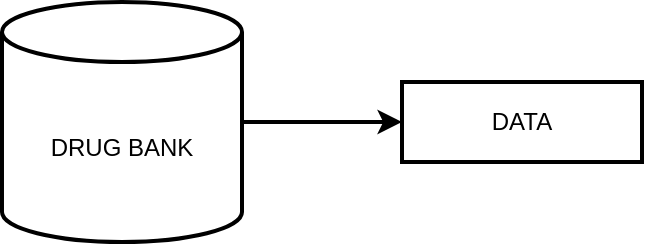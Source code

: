 <mxfile version="24.4.4" type="github">
  <diagram name="Page-1" id="hJHd14-4e5wRIhYZ_Rdc">
    <mxGraphModel dx="1048" dy="573" grid="1" gridSize="10" guides="1" tooltips="1" connect="1" arrows="1" fold="1" page="1" pageScale="1" pageWidth="850" pageHeight="1100" math="0" shadow="0">
      <root>
        <mxCell id="0" />
        <mxCell id="1" parent="0" />
        <mxCell id="3kXMrM67--8-R402w1wY-3" style="edgeStyle=orthogonalEdgeStyle;rounded=0;orthogonalLoop=1;jettySize=auto;html=1;entryX=0;entryY=0.5;entryDx=0;entryDy=0;strokeWidth=2;" edge="1" parent="1" source="3kXMrM67--8-R402w1wY-1" target="3kXMrM67--8-R402w1wY-2">
          <mxGeometry relative="1" as="geometry" />
        </mxCell>
        <mxCell id="3kXMrM67--8-R402w1wY-1" value="DRUG BANK" style="shape=cylinder3;whiteSpace=wrap;html=1;boundedLbl=1;backgroundOutline=1;size=15;strokeWidth=2;" vertex="1" parent="1">
          <mxGeometry x="120" y="200" width="120" height="120" as="geometry" />
        </mxCell>
        <mxCell id="3kXMrM67--8-R402w1wY-2" value="DATA" style="rounded=0;whiteSpace=wrap;html=1;strokeWidth=2;" vertex="1" parent="1">
          <mxGeometry x="320" y="240" width="120" height="40" as="geometry" />
        </mxCell>
      </root>
    </mxGraphModel>
  </diagram>
</mxfile>
